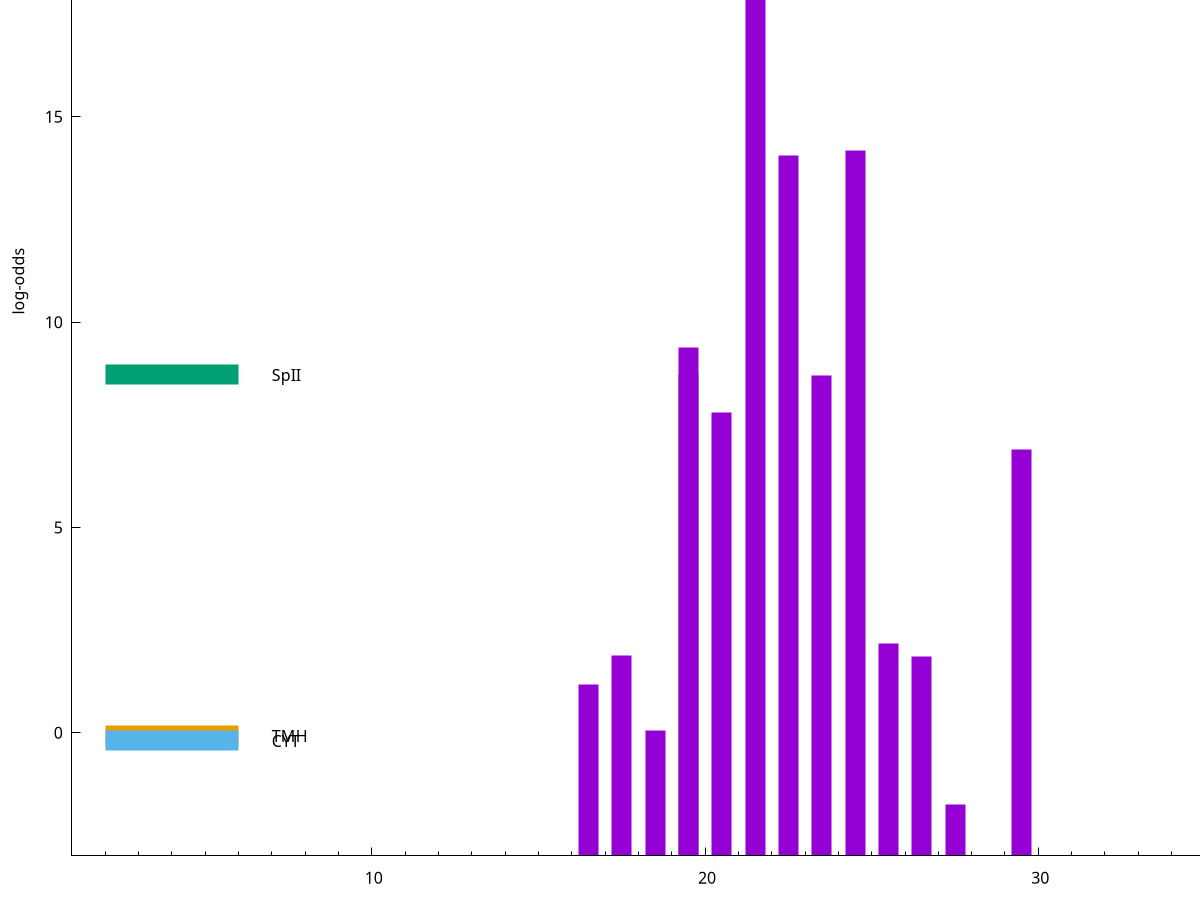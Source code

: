 set title "LipoP predictions for SRR4017915.gff"
set size 2., 1.4
set xrange [1:70] 
set mxtics 10
set yrange [-3:25]
set y2range [0:28]
set ylabel "log-odds"
set term postscript eps color solid "Helvetica" 30
set output "SRR4017915.gff21.eps"
set arrow from 2,22.6958 to 6,22.6958 nohead lt 1 lw 20
set label "SpI" at 7,22.6958
set arrow from 2,8.71542 to 6,8.71542 nohead lt 2 lw 20
set label "SpII" at 7,8.71542
set arrow from 2,-0.0765384 to 6,-0.0765384 nohead lt 4 lw 20
set label "TMH" at 7,-0.0765384
set arrow from 2,-0.200913 to 6,-0.200913 nohead lt 3 lw 20
set label "CYT" at 7,-0.200913
set arrow from 2,22.6958 to 6,22.6958 nohead lt 1 lw 20
set label "SpI" at 7,22.6958
# NOTE: The scores below are the log-odds scores with the threshold
# NOTE: subtracted (a hack to make gnuplot make the histogram all
# NOTE: look nice).
plot "-" axes x1y2 title "" with impulses lt 2 lw 20, "-" axes x1y2 title "" with impulses lt 1 lw 20
19.500000 11.715420
e
21.500000 25.687900
24.500000 17.181700
22.500000 17.067200
19.500000 12.376800
23.500000 11.700220
20.500000 10.809960
29.500000 9.907910
25.500000 5.179410
17.500000 4.887440
26.500000 4.856160
16.500000 4.166660
18.500000 3.046103
27.500000 1.249130
e
exit
